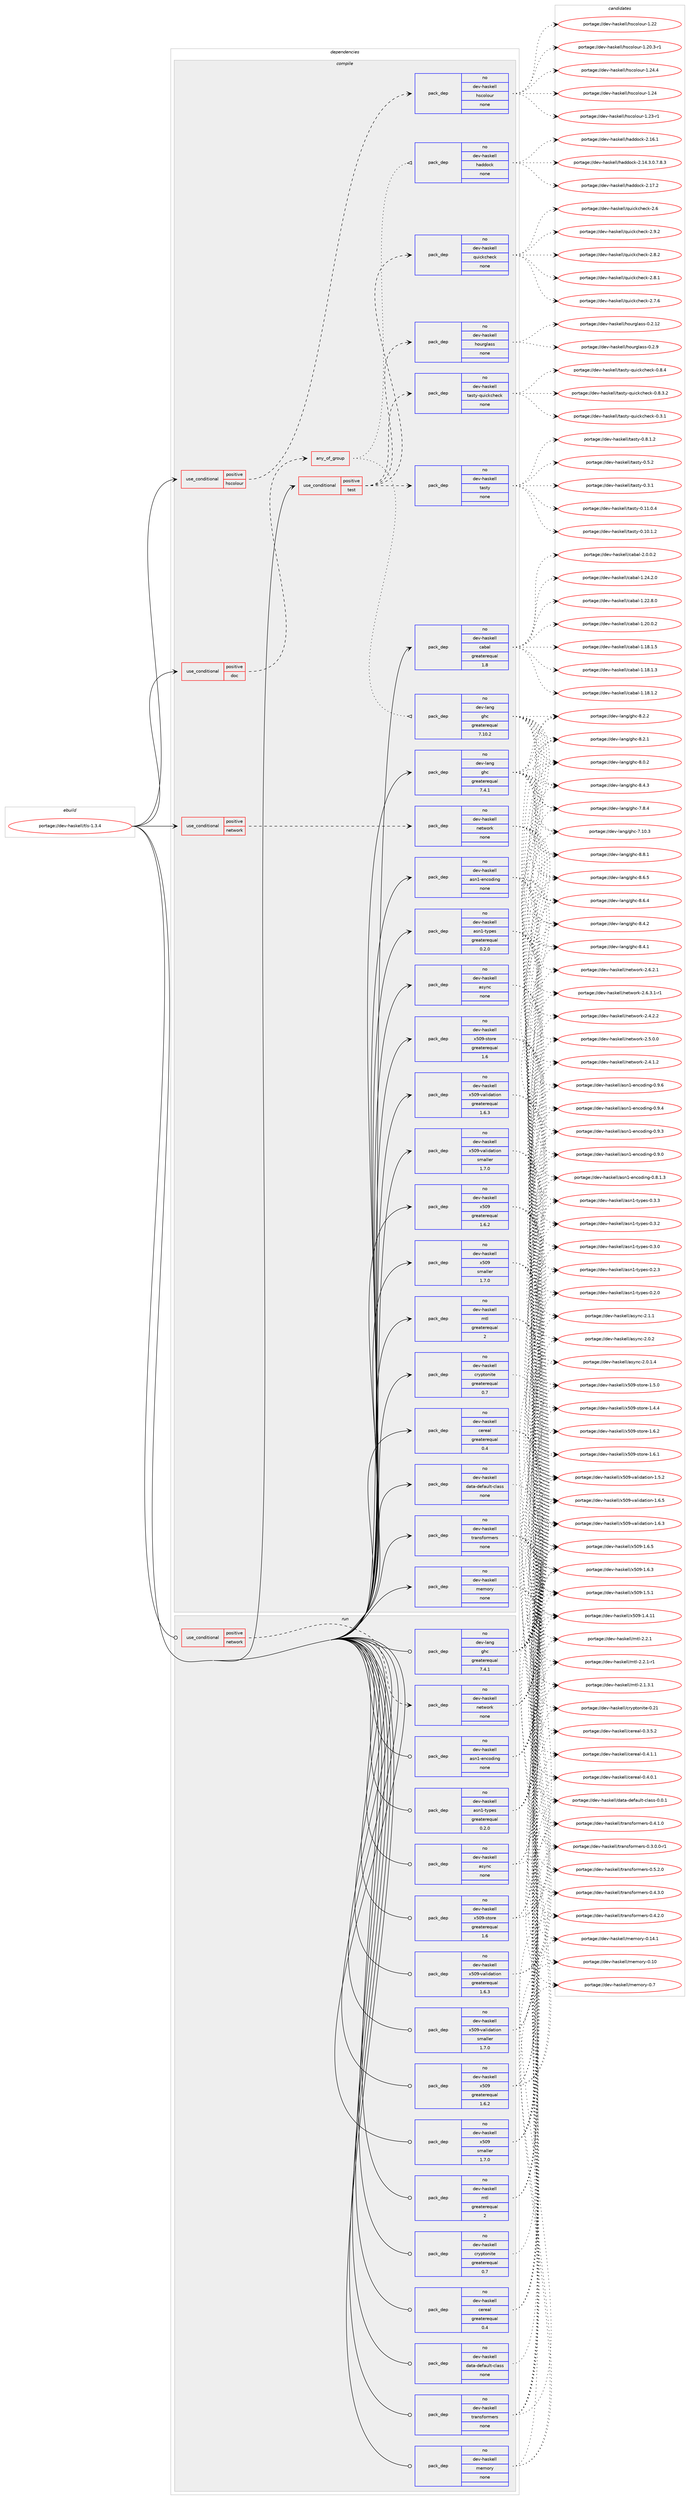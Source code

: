digraph prolog {

# *************
# Graph options
# *************

newrank=true;
concentrate=true;
compound=true;
graph [rankdir=LR,fontname=Helvetica,fontsize=10,ranksep=1.5];#, ranksep=2.5, nodesep=0.2];
edge  [arrowhead=vee];
node  [fontname=Helvetica,fontsize=10];

# **********
# The ebuild
# **********

subgraph cluster_leftcol {
color=gray;
label=<<i>ebuild</i>>;
id [label="portage://dev-haskell/tls-1.3.4", color=red, width=4, href="../dev-haskell/tls-1.3.4.svg"];
}

# ****************
# The dependencies
# ****************

subgraph cluster_midcol {
color=gray;
label=<<i>dependencies</i>>;
subgraph cluster_compile {
fillcolor="#eeeeee";
style=filled;
label=<<i>compile</i>>;
subgraph cond131262 {
dependency541137 [label=<<TABLE BORDER="0" CELLBORDER="1" CELLSPACING="0" CELLPADDING="4"><TR><TD ROWSPAN="3" CELLPADDING="10">use_conditional</TD></TR><TR><TD>positive</TD></TR><TR><TD>doc</TD></TR></TABLE>>, shape=none, color=red];
subgraph any5582 {
dependency541138 [label=<<TABLE BORDER="0" CELLBORDER="1" CELLSPACING="0" CELLPADDING="4"><TR><TD CELLPADDING="10">any_of_group</TD></TR></TABLE>>, shape=none, color=red];subgraph pack404056 {
dependency541139 [label=<<TABLE BORDER="0" CELLBORDER="1" CELLSPACING="0" CELLPADDING="4" WIDTH="220"><TR><TD ROWSPAN="6" CELLPADDING="30">pack_dep</TD></TR><TR><TD WIDTH="110">no</TD></TR><TR><TD>dev-haskell</TD></TR><TR><TD>haddock</TD></TR><TR><TD>none</TD></TR><TR><TD></TD></TR></TABLE>>, shape=none, color=blue];
}
dependency541138:e -> dependency541139:w [weight=20,style="dotted",arrowhead="oinv"];
subgraph pack404057 {
dependency541140 [label=<<TABLE BORDER="0" CELLBORDER="1" CELLSPACING="0" CELLPADDING="4" WIDTH="220"><TR><TD ROWSPAN="6" CELLPADDING="30">pack_dep</TD></TR><TR><TD WIDTH="110">no</TD></TR><TR><TD>dev-lang</TD></TR><TR><TD>ghc</TD></TR><TR><TD>greaterequal</TD></TR><TR><TD>7.10.2</TD></TR></TABLE>>, shape=none, color=blue];
}
dependency541138:e -> dependency541140:w [weight=20,style="dotted",arrowhead="oinv"];
}
dependency541137:e -> dependency541138:w [weight=20,style="dashed",arrowhead="vee"];
}
id:e -> dependency541137:w [weight=20,style="solid",arrowhead="vee"];
subgraph cond131263 {
dependency541141 [label=<<TABLE BORDER="0" CELLBORDER="1" CELLSPACING="0" CELLPADDING="4"><TR><TD ROWSPAN="3" CELLPADDING="10">use_conditional</TD></TR><TR><TD>positive</TD></TR><TR><TD>hscolour</TD></TR></TABLE>>, shape=none, color=red];
subgraph pack404058 {
dependency541142 [label=<<TABLE BORDER="0" CELLBORDER="1" CELLSPACING="0" CELLPADDING="4" WIDTH="220"><TR><TD ROWSPAN="6" CELLPADDING="30">pack_dep</TD></TR><TR><TD WIDTH="110">no</TD></TR><TR><TD>dev-haskell</TD></TR><TR><TD>hscolour</TD></TR><TR><TD>none</TD></TR><TR><TD></TD></TR></TABLE>>, shape=none, color=blue];
}
dependency541141:e -> dependency541142:w [weight=20,style="dashed",arrowhead="vee"];
}
id:e -> dependency541141:w [weight=20,style="solid",arrowhead="vee"];
subgraph cond131264 {
dependency541143 [label=<<TABLE BORDER="0" CELLBORDER="1" CELLSPACING="0" CELLPADDING="4"><TR><TD ROWSPAN="3" CELLPADDING="10">use_conditional</TD></TR><TR><TD>positive</TD></TR><TR><TD>network</TD></TR></TABLE>>, shape=none, color=red];
subgraph pack404059 {
dependency541144 [label=<<TABLE BORDER="0" CELLBORDER="1" CELLSPACING="0" CELLPADDING="4" WIDTH="220"><TR><TD ROWSPAN="6" CELLPADDING="30">pack_dep</TD></TR><TR><TD WIDTH="110">no</TD></TR><TR><TD>dev-haskell</TD></TR><TR><TD>network</TD></TR><TR><TD>none</TD></TR><TR><TD></TD></TR></TABLE>>, shape=none, color=blue];
}
dependency541143:e -> dependency541144:w [weight=20,style="dashed",arrowhead="vee"];
}
id:e -> dependency541143:w [weight=20,style="solid",arrowhead="vee"];
subgraph cond131265 {
dependency541145 [label=<<TABLE BORDER="0" CELLBORDER="1" CELLSPACING="0" CELLPADDING="4"><TR><TD ROWSPAN="3" CELLPADDING="10">use_conditional</TD></TR><TR><TD>positive</TD></TR><TR><TD>test</TD></TR></TABLE>>, shape=none, color=red];
subgraph pack404060 {
dependency541146 [label=<<TABLE BORDER="0" CELLBORDER="1" CELLSPACING="0" CELLPADDING="4" WIDTH="220"><TR><TD ROWSPAN="6" CELLPADDING="30">pack_dep</TD></TR><TR><TD WIDTH="110">no</TD></TR><TR><TD>dev-haskell</TD></TR><TR><TD>hourglass</TD></TR><TR><TD>none</TD></TR><TR><TD></TD></TR></TABLE>>, shape=none, color=blue];
}
dependency541145:e -> dependency541146:w [weight=20,style="dashed",arrowhead="vee"];
subgraph pack404061 {
dependency541147 [label=<<TABLE BORDER="0" CELLBORDER="1" CELLSPACING="0" CELLPADDING="4" WIDTH="220"><TR><TD ROWSPAN="6" CELLPADDING="30">pack_dep</TD></TR><TR><TD WIDTH="110">no</TD></TR><TR><TD>dev-haskell</TD></TR><TR><TD>quickcheck</TD></TR><TR><TD>none</TD></TR><TR><TD></TD></TR></TABLE>>, shape=none, color=blue];
}
dependency541145:e -> dependency541147:w [weight=20,style="dashed",arrowhead="vee"];
subgraph pack404062 {
dependency541148 [label=<<TABLE BORDER="0" CELLBORDER="1" CELLSPACING="0" CELLPADDING="4" WIDTH="220"><TR><TD ROWSPAN="6" CELLPADDING="30">pack_dep</TD></TR><TR><TD WIDTH="110">no</TD></TR><TR><TD>dev-haskell</TD></TR><TR><TD>tasty</TD></TR><TR><TD>none</TD></TR><TR><TD></TD></TR></TABLE>>, shape=none, color=blue];
}
dependency541145:e -> dependency541148:w [weight=20,style="dashed",arrowhead="vee"];
subgraph pack404063 {
dependency541149 [label=<<TABLE BORDER="0" CELLBORDER="1" CELLSPACING="0" CELLPADDING="4" WIDTH="220"><TR><TD ROWSPAN="6" CELLPADDING="30">pack_dep</TD></TR><TR><TD WIDTH="110">no</TD></TR><TR><TD>dev-haskell</TD></TR><TR><TD>tasty-quickcheck</TD></TR><TR><TD>none</TD></TR><TR><TD></TD></TR></TABLE>>, shape=none, color=blue];
}
dependency541145:e -> dependency541149:w [weight=20,style="dashed",arrowhead="vee"];
}
id:e -> dependency541145:w [weight=20,style="solid",arrowhead="vee"];
subgraph pack404064 {
dependency541150 [label=<<TABLE BORDER="0" CELLBORDER="1" CELLSPACING="0" CELLPADDING="4" WIDTH="220"><TR><TD ROWSPAN="6" CELLPADDING="30">pack_dep</TD></TR><TR><TD WIDTH="110">no</TD></TR><TR><TD>dev-haskell</TD></TR><TR><TD>asn1-encoding</TD></TR><TR><TD>none</TD></TR><TR><TD></TD></TR></TABLE>>, shape=none, color=blue];
}
id:e -> dependency541150:w [weight=20,style="solid",arrowhead="vee"];
subgraph pack404065 {
dependency541151 [label=<<TABLE BORDER="0" CELLBORDER="1" CELLSPACING="0" CELLPADDING="4" WIDTH="220"><TR><TD ROWSPAN="6" CELLPADDING="30">pack_dep</TD></TR><TR><TD WIDTH="110">no</TD></TR><TR><TD>dev-haskell</TD></TR><TR><TD>asn1-types</TD></TR><TR><TD>greaterequal</TD></TR><TR><TD>0.2.0</TD></TR></TABLE>>, shape=none, color=blue];
}
id:e -> dependency541151:w [weight=20,style="solid",arrowhead="vee"];
subgraph pack404066 {
dependency541152 [label=<<TABLE BORDER="0" CELLBORDER="1" CELLSPACING="0" CELLPADDING="4" WIDTH="220"><TR><TD ROWSPAN="6" CELLPADDING="30">pack_dep</TD></TR><TR><TD WIDTH="110">no</TD></TR><TR><TD>dev-haskell</TD></TR><TR><TD>async</TD></TR><TR><TD>none</TD></TR><TR><TD></TD></TR></TABLE>>, shape=none, color=blue];
}
id:e -> dependency541152:w [weight=20,style="solid",arrowhead="vee"];
subgraph pack404067 {
dependency541153 [label=<<TABLE BORDER="0" CELLBORDER="1" CELLSPACING="0" CELLPADDING="4" WIDTH="220"><TR><TD ROWSPAN="6" CELLPADDING="30">pack_dep</TD></TR><TR><TD WIDTH="110">no</TD></TR><TR><TD>dev-haskell</TD></TR><TR><TD>cabal</TD></TR><TR><TD>greaterequal</TD></TR><TR><TD>1.8</TD></TR></TABLE>>, shape=none, color=blue];
}
id:e -> dependency541153:w [weight=20,style="solid",arrowhead="vee"];
subgraph pack404068 {
dependency541154 [label=<<TABLE BORDER="0" CELLBORDER="1" CELLSPACING="0" CELLPADDING="4" WIDTH="220"><TR><TD ROWSPAN="6" CELLPADDING="30">pack_dep</TD></TR><TR><TD WIDTH="110">no</TD></TR><TR><TD>dev-haskell</TD></TR><TR><TD>cereal</TD></TR><TR><TD>greaterequal</TD></TR><TR><TD>0.4</TD></TR></TABLE>>, shape=none, color=blue];
}
id:e -> dependency541154:w [weight=20,style="solid",arrowhead="vee"];
subgraph pack404069 {
dependency541155 [label=<<TABLE BORDER="0" CELLBORDER="1" CELLSPACING="0" CELLPADDING="4" WIDTH="220"><TR><TD ROWSPAN="6" CELLPADDING="30">pack_dep</TD></TR><TR><TD WIDTH="110">no</TD></TR><TR><TD>dev-haskell</TD></TR><TR><TD>cryptonite</TD></TR><TR><TD>greaterequal</TD></TR><TR><TD>0.7</TD></TR></TABLE>>, shape=none, color=blue];
}
id:e -> dependency541155:w [weight=20,style="solid",arrowhead="vee"];
subgraph pack404070 {
dependency541156 [label=<<TABLE BORDER="0" CELLBORDER="1" CELLSPACING="0" CELLPADDING="4" WIDTH="220"><TR><TD ROWSPAN="6" CELLPADDING="30">pack_dep</TD></TR><TR><TD WIDTH="110">no</TD></TR><TR><TD>dev-haskell</TD></TR><TR><TD>data-default-class</TD></TR><TR><TD>none</TD></TR><TR><TD></TD></TR></TABLE>>, shape=none, color=blue];
}
id:e -> dependency541156:w [weight=20,style="solid",arrowhead="vee"];
subgraph pack404071 {
dependency541157 [label=<<TABLE BORDER="0" CELLBORDER="1" CELLSPACING="0" CELLPADDING="4" WIDTH="220"><TR><TD ROWSPAN="6" CELLPADDING="30">pack_dep</TD></TR><TR><TD WIDTH="110">no</TD></TR><TR><TD>dev-haskell</TD></TR><TR><TD>memory</TD></TR><TR><TD>none</TD></TR><TR><TD></TD></TR></TABLE>>, shape=none, color=blue];
}
id:e -> dependency541157:w [weight=20,style="solid",arrowhead="vee"];
subgraph pack404072 {
dependency541158 [label=<<TABLE BORDER="0" CELLBORDER="1" CELLSPACING="0" CELLPADDING="4" WIDTH="220"><TR><TD ROWSPAN="6" CELLPADDING="30">pack_dep</TD></TR><TR><TD WIDTH="110">no</TD></TR><TR><TD>dev-haskell</TD></TR><TR><TD>mtl</TD></TR><TR><TD>greaterequal</TD></TR><TR><TD>2</TD></TR></TABLE>>, shape=none, color=blue];
}
id:e -> dependency541158:w [weight=20,style="solid",arrowhead="vee"];
subgraph pack404073 {
dependency541159 [label=<<TABLE BORDER="0" CELLBORDER="1" CELLSPACING="0" CELLPADDING="4" WIDTH="220"><TR><TD ROWSPAN="6" CELLPADDING="30">pack_dep</TD></TR><TR><TD WIDTH="110">no</TD></TR><TR><TD>dev-haskell</TD></TR><TR><TD>transformers</TD></TR><TR><TD>none</TD></TR><TR><TD></TD></TR></TABLE>>, shape=none, color=blue];
}
id:e -> dependency541159:w [weight=20,style="solid",arrowhead="vee"];
subgraph pack404074 {
dependency541160 [label=<<TABLE BORDER="0" CELLBORDER="1" CELLSPACING="0" CELLPADDING="4" WIDTH="220"><TR><TD ROWSPAN="6" CELLPADDING="30">pack_dep</TD></TR><TR><TD WIDTH="110">no</TD></TR><TR><TD>dev-haskell</TD></TR><TR><TD>x509</TD></TR><TR><TD>greaterequal</TD></TR><TR><TD>1.6.2</TD></TR></TABLE>>, shape=none, color=blue];
}
id:e -> dependency541160:w [weight=20,style="solid",arrowhead="vee"];
subgraph pack404075 {
dependency541161 [label=<<TABLE BORDER="0" CELLBORDER="1" CELLSPACING="0" CELLPADDING="4" WIDTH="220"><TR><TD ROWSPAN="6" CELLPADDING="30">pack_dep</TD></TR><TR><TD WIDTH="110">no</TD></TR><TR><TD>dev-haskell</TD></TR><TR><TD>x509</TD></TR><TR><TD>smaller</TD></TR><TR><TD>1.7.0</TD></TR></TABLE>>, shape=none, color=blue];
}
id:e -> dependency541161:w [weight=20,style="solid",arrowhead="vee"];
subgraph pack404076 {
dependency541162 [label=<<TABLE BORDER="0" CELLBORDER="1" CELLSPACING="0" CELLPADDING="4" WIDTH="220"><TR><TD ROWSPAN="6" CELLPADDING="30">pack_dep</TD></TR><TR><TD WIDTH="110">no</TD></TR><TR><TD>dev-haskell</TD></TR><TR><TD>x509-store</TD></TR><TR><TD>greaterequal</TD></TR><TR><TD>1.6</TD></TR></TABLE>>, shape=none, color=blue];
}
id:e -> dependency541162:w [weight=20,style="solid",arrowhead="vee"];
subgraph pack404077 {
dependency541163 [label=<<TABLE BORDER="0" CELLBORDER="1" CELLSPACING="0" CELLPADDING="4" WIDTH="220"><TR><TD ROWSPAN="6" CELLPADDING="30">pack_dep</TD></TR><TR><TD WIDTH="110">no</TD></TR><TR><TD>dev-haskell</TD></TR><TR><TD>x509-validation</TD></TR><TR><TD>greaterequal</TD></TR><TR><TD>1.6.3</TD></TR></TABLE>>, shape=none, color=blue];
}
id:e -> dependency541163:w [weight=20,style="solid",arrowhead="vee"];
subgraph pack404078 {
dependency541164 [label=<<TABLE BORDER="0" CELLBORDER="1" CELLSPACING="0" CELLPADDING="4" WIDTH="220"><TR><TD ROWSPAN="6" CELLPADDING="30">pack_dep</TD></TR><TR><TD WIDTH="110">no</TD></TR><TR><TD>dev-haskell</TD></TR><TR><TD>x509-validation</TD></TR><TR><TD>smaller</TD></TR><TR><TD>1.7.0</TD></TR></TABLE>>, shape=none, color=blue];
}
id:e -> dependency541164:w [weight=20,style="solid",arrowhead="vee"];
subgraph pack404079 {
dependency541165 [label=<<TABLE BORDER="0" CELLBORDER="1" CELLSPACING="0" CELLPADDING="4" WIDTH="220"><TR><TD ROWSPAN="6" CELLPADDING="30">pack_dep</TD></TR><TR><TD WIDTH="110">no</TD></TR><TR><TD>dev-lang</TD></TR><TR><TD>ghc</TD></TR><TR><TD>greaterequal</TD></TR><TR><TD>7.4.1</TD></TR></TABLE>>, shape=none, color=blue];
}
id:e -> dependency541165:w [weight=20,style="solid",arrowhead="vee"];
}
subgraph cluster_compileandrun {
fillcolor="#eeeeee";
style=filled;
label=<<i>compile and run</i>>;
}
subgraph cluster_run {
fillcolor="#eeeeee";
style=filled;
label=<<i>run</i>>;
subgraph cond131266 {
dependency541166 [label=<<TABLE BORDER="0" CELLBORDER="1" CELLSPACING="0" CELLPADDING="4"><TR><TD ROWSPAN="3" CELLPADDING="10">use_conditional</TD></TR><TR><TD>positive</TD></TR><TR><TD>network</TD></TR></TABLE>>, shape=none, color=red];
subgraph pack404080 {
dependency541167 [label=<<TABLE BORDER="0" CELLBORDER="1" CELLSPACING="0" CELLPADDING="4" WIDTH="220"><TR><TD ROWSPAN="6" CELLPADDING="30">pack_dep</TD></TR><TR><TD WIDTH="110">no</TD></TR><TR><TD>dev-haskell</TD></TR><TR><TD>network</TD></TR><TR><TD>none</TD></TR><TR><TD></TD></TR></TABLE>>, shape=none, color=blue];
}
dependency541166:e -> dependency541167:w [weight=20,style="dashed",arrowhead="vee"];
}
id:e -> dependency541166:w [weight=20,style="solid",arrowhead="odot"];
subgraph pack404081 {
dependency541168 [label=<<TABLE BORDER="0" CELLBORDER="1" CELLSPACING="0" CELLPADDING="4" WIDTH="220"><TR><TD ROWSPAN="6" CELLPADDING="30">pack_dep</TD></TR><TR><TD WIDTH="110">no</TD></TR><TR><TD>dev-haskell</TD></TR><TR><TD>asn1-encoding</TD></TR><TR><TD>none</TD></TR><TR><TD></TD></TR></TABLE>>, shape=none, color=blue];
}
id:e -> dependency541168:w [weight=20,style="solid",arrowhead="odot"];
subgraph pack404082 {
dependency541169 [label=<<TABLE BORDER="0" CELLBORDER="1" CELLSPACING="0" CELLPADDING="4" WIDTH="220"><TR><TD ROWSPAN="6" CELLPADDING="30">pack_dep</TD></TR><TR><TD WIDTH="110">no</TD></TR><TR><TD>dev-haskell</TD></TR><TR><TD>asn1-types</TD></TR><TR><TD>greaterequal</TD></TR><TR><TD>0.2.0</TD></TR></TABLE>>, shape=none, color=blue];
}
id:e -> dependency541169:w [weight=20,style="solid",arrowhead="odot"];
subgraph pack404083 {
dependency541170 [label=<<TABLE BORDER="0" CELLBORDER="1" CELLSPACING="0" CELLPADDING="4" WIDTH="220"><TR><TD ROWSPAN="6" CELLPADDING="30">pack_dep</TD></TR><TR><TD WIDTH="110">no</TD></TR><TR><TD>dev-haskell</TD></TR><TR><TD>async</TD></TR><TR><TD>none</TD></TR><TR><TD></TD></TR></TABLE>>, shape=none, color=blue];
}
id:e -> dependency541170:w [weight=20,style="solid",arrowhead="odot"];
subgraph pack404084 {
dependency541171 [label=<<TABLE BORDER="0" CELLBORDER="1" CELLSPACING="0" CELLPADDING="4" WIDTH="220"><TR><TD ROWSPAN="6" CELLPADDING="30">pack_dep</TD></TR><TR><TD WIDTH="110">no</TD></TR><TR><TD>dev-haskell</TD></TR><TR><TD>cereal</TD></TR><TR><TD>greaterequal</TD></TR><TR><TD>0.4</TD></TR></TABLE>>, shape=none, color=blue];
}
id:e -> dependency541171:w [weight=20,style="solid",arrowhead="odot"];
subgraph pack404085 {
dependency541172 [label=<<TABLE BORDER="0" CELLBORDER="1" CELLSPACING="0" CELLPADDING="4" WIDTH="220"><TR><TD ROWSPAN="6" CELLPADDING="30">pack_dep</TD></TR><TR><TD WIDTH="110">no</TD></TR><TR><TD>dev-haskell</TD></TR><TR><TD>cryptonite</TD></TR><TR><TD>greaterequal</TD></TR><TR><TD>0.7</TD></TR></TABLE>>, shape=none, color=blue];
}
id:e -> dependency541172:w [weight=20,style="solid",arrowhead="odot"];
subgraph pack404086 {
dependency541173 [label=<<TABLE BORDER="0" CELLBORDER="1" CELLSPACING="0" CELLPADDING="4" WIDTH="220"><TR><TD ROWSPAN="6" CELLPADDING="30">pack_dep</TD></TR><TR><TD WIDTH="110">no</TD></TR><TR><TD>dev-haskell</TD></TR><TR><TD>data-default-class</TD></TR><TR><TD>none</TD></TR><TR><TD></TD></TR></TABLE>>, shape=none, color=blue];
}
id:e -> dependency541173:w [weight=20,style="solid",arrowhead="odot"];
subgraph pack404087 {
dependency541174 [label=<<TABLE BORDER="0" CELLBORDER="1" CELLSPACING="0" CELLPADDING="4" WIDTH="220"><TR><TD ROWSPAN="6" CELLPADDING="30">pack_dep</TD></TR><TR><TD WIDTH="110">no</TD></TR><TR><TD>dev-haskell</TD></TR><TR><TD>memory</TD></TR><TR><TD>none</TD></TR><TR><TD></TD></TR></TABLE>>, shape=none, color=blue];
}
id:e -> dependency541174:w [weight=20,style="solid",arrowhead="odot"];
subgraph pack404088 {
dependency541175 [label=<<TABLE BORDER="0" CELLBORDER="1" CELLSPACING="0" CELLPADDING="4" WIDTH="220"><TR><TD ROWSPAN="6" CELLPADDING="30">pack_dep</TD></TR><TR><TD WIDTH="110">no</TD></TR><TR><TD>dev-haskell</TD></TR><TR><TD>mtl</TD></TR><TR><TD>greaterequal</TD></TR><TR><TD>2</TD></TR></TABLE>>, shape=none, color=blue];
}
id:e -> dependency541175:w [weight=20,style="solid",arrowhead="odot"];
subgraph pack404089 {
dependency541176 [label=<<TABLE BORDER="0" CELLBORDER="1" CELLSPACING="0" CELLPADDING="4" WIDTH="220"><TR><TD ROWSPAN="6" CELLPADDING="30">pack_dep</TD></TR><TR><TD WIDTH="110">no</TD></TR><TR><TD>dev-haskell</TD></TR><TR><TD>transformers</TD></TR><TR><TD>none</TD></TR><TR><TD></TD></TR></TABLE>>, shape=none, color=blue];
}
id:e -> dependency541176:w [weight=20,style="solid",arrowhead="odot"];
subgraph pack404090 {
dependency541177 [label=<<TABLE BORDER="0" CELLBORDER="1" CELLSPACING="0" CELLPADDING="4" WIDTH="220"><TR><TD ROWSPAN="6" CELLPADDING="30">pack_dep</TD></TR><TR><TD WIDTH="110">no</TD></TR><TR><TD>dev-haskell</TD></TR><TR><TD>x509</TD></TR><TR><TD>greaterequal</TD></TR><TR><TD>1.6.2</TD></TR></TABLE>>, shape=none, color=blue];
}
id:e -> dependency541177:w [weight=20,style="solid",arrowhead="odot"];
subgraph pack404091 {
dependency541178 [label=<<TABLE BORDER="0" CELLBORDER="1" CELLSPACING="0" CELLPADDING="4" WIDTH="220"><TR><TD ROWSPAN="6" CELLPADDING="30">pack_dep</TD></TR><TR><TD WIDTH="110">no</TD></TR><TR><TD>dev-haskell</TD></TR><TR><TD>x509</TD></TR><TR><TD>smaller</TD></TR><TR><TD>1.7.0</TD></TR></TABLE>>, shape=none, color=blue];
}
id:e -> dependency541178:w [weight=20,style="solid",arrowhead="odot"];
subgraph pack404092 {
dependency541179 [label=<<TABLE BORDER="0" CELLBORDER="1" CELLSPACING="0" CELLPADDING="4" WIDTH="220"><TR><TD ROWSPAN="6" CELLPADDING="30">pack_dep</TD></TR><TR><TD WIDTH="110">no</TD></TR><TR><TD>dev-haskell</TD></TR><TR><TD>x509-store</TD></TR><TR><TD>greaterequal</TD></TR><TR><TD>1.6</TD></TR></TABLE>>, shape=none, color=blue];
}
id:e -> dependency541179:w [weight=20,style="solid",arrowhead="odot"];
subgraph pack404093 {
dependency541180 [label=<<TABLE BORDER="0" CELLBORDER="1" CELLSPACING="0" CELLPADDING="4" WIDTH="220"><TR><TD ROWSPAN="6" CELLPADDING="30">pack_dep</TD></TR><TR><TD WIDTH="110">no</TD></TR><TR><TD>dev-haskell</TD></TR><TR><TD>x509-validation</TD></TR><TR><TD>greaterequal</TD></TR><TR><TD>1.6.3</TD></TR></TABLE>>, shape=none, color=blue];
}
id:e -> dependency541180:w [weight=20,style="solid",arrowhead="odot"];
subgraph pack404094 {
dependency541181 [label=<<TABLE BORDER="0" CELLBORDER="1" CELLSPACING="0" CELLPADDING="4" WIDTH="220"><TR><TD ROWSPAN="6" CELLPADDING="30">pack_dep</TD></TR><TR><TD WIDTH="110">no</TD></TR><TR><TD>dev-haskell</TD></TR><TR><TD>x509-validation</TD></TR><TR><TD>smaller</TD></TR><TR><TD>1.7.0</TD></TR></TABLE>>, shape=none, color=blue];
}
id:e -> dependency541181:w [weight=20,style="solid",arrowhead="odot"];
subgraph pack404095 {
dependency541182 [label=<<TABLE BORDER="0" CELLBORDER="1" CELLSPACING="0" CELLPADDING="4" WIDTH="220"><TR><TD ROWSPAN="6" CELLPADDING="30">pack_dep</TD></TR><TR><TD WIDTH="110">no</TD></TR><TR><TD>dev-lang</TD></TR><TR><TD>ghc</TD></TR><TR><TD>greaterequal</TD></TR><TR><TD>7.4.1</TD></TR></TABLE>>, shape=none, color=blue];
}
id:e -> dependency541182:w [weight=20,style="solid",arrowhead="odot"];
}
}

# **************
# The candidates
# **************

subgraph cluster_choices {
rank=same;
color=gray;
label=<<i>candidates</i>>;

subgraph choice404056 {
color=black;
nodesep=1;
choice100101118451049711510710110810847104971001001119910745504649554650 [label="portage://dev-haskell/haddock-2.17.2", color=red, width=4,href="../dev-haskell/haddock-2.17.2.svg"];
choice100101118451049711510710110810847104971001001119910745504649544649 [label="portage://dev-haskell/haddock-2.16.1", color=red, width=4,href="../dev-haskell/haddock-2.16.1.svg"];
choice1001011184510497115107101108108471049710010011199107455046495246514648465546564651 [label="portage://dev-haskell/haddock-2.14.3.0.7.8.3", color=red, width=4,href="../dev-haskell/haddock-2.14.3.0.7.8.3.svg"];
dependency541139:e -> choice100101118451049711510710110810847104971001001119910745504649554650:w [style=dotted,weight="100"];
dependency541139:e -> choice100101118451049711510710110810847104971001001119910745504649544649:w [style=dotted,weight="100"];
dependency541139:e -> choice1001011184510497115107101108108471049710010011199107455046495246514648465546564651:w [style=dotted,weight="100"];
}
subgraph choice404057 {
color=black;
nodesep=1;
choice10010111845108971101034710310499455646564649 [label="portage://dev-lang/ghc-8.8.1", color=red, width=4,href="../dev-lang/ghc-8.8.1.svg"];
choice10010111845108971101034710310499455646544653 [label="portage://dev-lang/ghc-8.6.5", color=red, width=4,href="../dev-lang/ghc-8.6.5.svg"];
choice10010111845108971101034710310499455646544652 [label="portage://dev-lang/ghc-8.6.4", color=red, width=4,href="../dev-lang/ghc-8.6.4.svg"];
choice10010111845108971101034710310499455646524651 [label="portage://dev-lang/ghc-8.4.3", color=red, width=4,href="../dev-lang/ghc-8.4.3.svg"];
choice10010111845108971101034710310499455646524650 [label="portage://dev-lang/ghc-8.4.2", color=red, width=4,href="../dev-lang/ghc-8.4.2.svg"];
choice10010111845108971101034710310499455646524649 [label="portage://dev-lang/ghc-8.4.1", color=red, width=4,href="../dev-lang/ghc-8.4.1.svg"];
choice10010111845108971101034710310499455646504650 [label="portage://dev-lang/ghc-8.2.2", color=red, width=4,href="../dev-lang/ghc-8.2.2.svg"];
choice10010111845108971101034710310499455646504649 [label="portage://dev-lang/ghc-8.2.1", color=red, width=4,href="../dev-lang/ghc-8.2.1.svg"];
choice10010111845108971101034710310499455646484650 [label="portage://dev-lang/ghc-8.0.2", color=red, width=4,href="../dev-lang/ghc-8.0.2.svg"];
choice10010111845108971101034710310499455546564652 [label="portage://dev-lang/ghc-7.8.4", color=red, width=4,href="../dev-lang/ghc-7.8.4.svg"];
choice1001011184510897110103471031049945554649484651 [label="portage://dev-lang/ghc-7.10.3", color=red, width=4,href="../dev-lang/ghc-7.10.3.svg"];
dependency541140:e -> choice10010111845108971101034710310499455646564649:w [style=dotted,weight="100"];
dependency541140:e -> choice10010111845108971101034710310499455646544653:w [style=dotted,weight="100"];
dependency541140:e -> choice10010111845108971101034710310499455646544652:w [style=dotted,weight="100"];
dependency541140:e -> choice10010111845108971101034710310499455646524651:w [style=dotted,weight="100"];
dependency541140:e -> choice10010111845108971101034710310499455646524650:w [style=dotted,weight="100"];
dependency541140:e -> choice10010111845108971101034710310499455646524649:w [style=dotted,weight="100"];
dependency541140:e -> choice10010111845108971101034710310499455646504650:w [style=dotted,weight="100"];
dependency541140:e -> choice10010111845108971101034710310499455646504649:w [style=dotted,weight="100"];
dependency541140:e -> choice10010111845108971101034710310499455646484650:w [style=dotted,weight="100"];
dependency541140:e -> choice10010111845108971101034710310499455546564652:w [style=dotted,weight="100"];
dependency541140:e -> choice1001011184510897110103471031049945554649484651:w [style=dotted,weight="100"];
}
subgraph choice404058 {
color=black;
nodesep=1;
choice1001011184510497115107101108108471041159911110811111711445494650524652 [label="portage://dev-haskell/hscolour-1.24.4", color=red, width=4,href="../dev-haskell/hscolour-1.24.4.svg"];
choice100101118451049711510710110810847104115991111081111171144549465052 [label="portage://dev-haskell/hscolour-1.24", color=red, width=4,href="../dev-haskell/hscolour-1.24.svg"];
choice1001011184510497115107101108108471041159911110811111711445494650514511449 [label="portage://dev-haskell/hscolour-1.23-r1", color=red, width=4,href="../dev-haskell/hscolour-1.23-r1.svg"];
choice100101118451049711510710110810847104115991111081111171144549465050 [label="portage://dev-haskell/hscolour-1.22", color=red, width=4,href="../dev-haskell/hscolour-1.22.svg"];
choice10010111845104971151071011081084710411599111108111117114454946504846514511449 [label="portage://dev-haskell/hscolour-1.20.3-r1", color=red, width=4,href="../dev-haskell/hscolour-1.20.3-r1.svg"];
dependency541142:e -> choice1001011184510497115107101108108471041159911110811111711445494650524652:w [style=dotted,weight="100"];
dependency541142:e -> choice100101118451049711510710110810847104115991111081111171144549465052:w [style=dotted,weight="100"];
dependency541142:e -> choice1001011184510497115107101108108471041159911110811111711445494650514511449:w [style=dotted,weight="100"];
dependency541142:e -> choice100101118451049711510710110810847104115991111081111171144549465050:w [style=dotted,weight="100"];
dependency541142:e -> choice10010111845104971151071011081084710411599111108111117114454946504846514511449:w [style=dotted,weight="100"];
}
subgraph choice404059 {
color=black;
nodesep=1;
choice10010111845104971151071011081084711010111611911111410745504654465146494511449 [label="portage://dev-haskell/network-2.6.3.1-r1", color=red, width=4,href="../dev-haskell/network-2.6.3.1-r1.svg"];
choice1001011184510497115107101108108471101011161191111141074550465446504649 [label="portage://dev-haskell/network-2.6.2.1", color=red, width=4,href="../dev-haskell/network-2.6.2.1.svg"];
choice1001011184510497115107101108108471101011161191111141074550465346484648 [label="portage://dev-haskell/network-2.5.0.0", color=red, width=4,href="../dev-haskell/network-2.5.0.0.svg"];
choice1001011184510497115107101108108471101011161191111141074550465246504650 [label="portage://dev-haskell/network-2.4.2.2", color=red, width=4,href="../dev-haskell/network-2.4.2.2.svg"];
choice1001011184510497115107101108108471101011161191111141074550465246494650 [label="portage://dev-haskell/network-2.4.1.2", color=red, width=4,href="../dev-haskell/network-2.4.1.2.svg"];
dependency541144:e -> choice10010111845104971151071011081084711010111611911111410745504654465146494511449:w [style=dotted,weight="100"];
dependency541144:e -> choice1001011184510497115107101108108471101011161191111141074550465446504649:w [style=dotted,weight="100"];
dependency541144:e -> choice1001011184510497115107101108108471101011161191111141074550465346484648:w [style=dotted,weight="100"];
dependency541144:e -> choice1001011184510497115107101108108471101011161191111141074550465246504650:w [style=dotted,weight="100"];
dependency541144:e -> choice1001011184510497115107101108108471101011161191111141074550465246494650:w [style=dotted,weight="100"];
}
subgraph choice404060 {
color=black;
nodesep=1;
choice10010111845104971151071011081084710411111711410310897115115454846504657 [label="portage://dev-haskell/hourglass-0.2.9", color=red, width=4,href="../dev-haskell/hourglass-0.2.9.svg"];
choice1001011184510497115107101108108471041111171141031089711511545484650464950 [label="portage://dev-haskell/hourglass-0.2.12", color=red, width=4,href="../dev-haskell/hourglass-0.2.12.svg"];
dependency541146:e -> choice10010111845104971151071011081084710411111711410310897115115454846504657:w [style=dotted,weight="100"];
dependency541146:e -> choice1001011184510497115107101108108471041111171141031089711511545484650464950:w [style=dotted,weight="100"];
}
subgraph choice404061 {
color=black;
nodesep=1;
choice100101118451049711510710110810847113117105991079910410199107455046574650 [label="portage://dev-haskell/quickcheck-2.9.2", color=red, width=4,href="../dev-haskell/quickcheck-2.9.2.svg"];
choice100101118451049711510710110810847113117105991079910410199107455046564650 [label="portage://dev-haskell/quickcheck-2.8.2", color=red, width=4,href="../dev-haskell/quickcheck-2.8.2.svg"];
choice100101118451049711510710110810847113117105991079910410199107455046564649 [label="portage://dev-haskell/quickcheck-2.8.1", color=red, width=4,href="../dev-haskell/quickcheck-2.8.1.svg"];
choice100101118451049711510710110810847113117105991079910410199107455046554654 [label="portage://dev-haskell/quickcheck-2.7.6", color=red, width=4,href="../dev-haskell/quickcheck-2.7.6.svg"];
choice10010111845104971151071011081084711311710599107991041019910745504654 [label="portage://dev-haskell/quickcheck-2.6", color=red, width=4,href="../dev-haskell/quickcheck-2.6.svg"];
dependency541147:e -> choice100101118451049711510710110810847113117105991079910410199107455046574650:w [style=dotted,weight="100"];
dependency541147:e -> choice100101118451049711510710110810847113117105991079910410199107455046564650:w [style=dotted,weight="100"];
dependency541147:e -> choice100101118451049711510710110810847113117105991079910410199107455046564649:w [style=dotted,weight="100"];
dependency541147:e -> choice100101118451049711510710110810847113117105991079910410199107455046554654:w [style=dotted,weight="100"];
dependency541147:e -> choice10010111845104971151071011081084711311710599107991041019910745504654:w [style=dotted,weight="100"];
}
subgraph choice404062 {
color=black;
nodesep=1;
choice100101118451049711510710110810847116971151161214548465646494650 [label="portage://dev-haskell/tasty-0.8.1.2", color=red, width=4,href="../dev-haskell/tasty-0.8.1.2.svg"];
choice10010111845104971151071011081084711697115116121454846534650 [label="portage://dev-haskell/tasty-0.5.2", color=red, width=4,href="../dev-haskell/tasty-0.5.2.svg"];
choice10010111845104971151071011081084711697115116121454846514649 [label="portage://dev-haskell/tasty-0.3.1", color=red, width=4,href="../dev-haskell/tasty-0.3.1.svg"];
choice10010111845104971151071011081084711697115116121454846494946484652 [label="portage://dev-haskell/tasty-0.11.0.4", color=red, width=4,href="../dev-haskell/tasty-0.11.0.4.svg"];
choice10010111845104971151071011081084711697115116121454846494846494650 [label="portage://dev-haskell/tasty-0.10.1.2", color=red, width=4,href="../dev-haskell/tasty-0.10.1.2.svg"];
dependency541148:e -> choice100101118451049711510710110810847116971151161214548465646494650:w [style=dotted,weight="100"];
dependency541148:e -> choice10010111845104971151071011081084711697115116121454846534650:w [style=dotted,weight="100"];
dependency541148:e -> choice10010111845104971151071011081084711697115116121454846514649:w [style=dotted,weight="100"];
dependency541148:e -> choice10010111845104971151071011081084711697115116121454846494946484652:w [style=dotted,weight="100"];
dependency541148:e -> choice10010111845104971151071011081084711697115116121454846494846494650:w [style=dotted,weight="100"];
}
subgraph choice404063 {
color=black;
nodesep=1;
choice1001011184510497115107101108108471169711511612145113117105991079910410199107454846564652 [label="portage://dev-haskell/tasty-quickcheck-0.8.4", color=red, width=4,href="../dev-haskell/tasty-quickcheck-0.8.4.svg"];
choice10010111845104971151071011081084711697115116121451131171059910799104101991074548465646514650 [label="portage://dev-haskell/tasty-quickcheck-0.8.3.2", color=red, width=4,href="../dev-haskell/tasty-quickcheck-0.8.3.2.svg"];
choice1001011184510497115107101108108471169711511612145113117105991079910410199107454846514649 [label="portage://dev-haskell/tasty-quickcheck-0.3.1", color=red, width=4,href="../dev-haskell/tasty-quickcheck-0.3.1.svg"];
dependency541149:e -> choice1001011184510497115107101108108471169711511612145113117105991079910410199107454846564652:w [style=dotted,weight="100"];
dependency541149:e -> choice10010111845104971151071011081084711697115116121451131171059910799104101991074548465646514650:w [style=dotted,weight="100"];
dependency541149:e -> choice1001011184510497115107101108108471169711511612145113117105991079910410199107454846514649:w [style=dotted,weight="100"];
}
subgraph choice404064 {
color=black;
nodesep=1;
choice10010111845104971151071011081084797115110494510111099111100105110103454846574654 [label="portage://dev-haskell/asn1-encoding-0.9.6", color=red, width=4,href="../dev-haskell/asn1-encoding-0.9.6.svg"];
choice10010111845104971151071011081084797115110494510111099111100105110103454846574652 [label="portage://dev-haskell/asn1-encoding-0.9.4", color=red, width=4,href="../dev-haskell/asn1-encoding-0.9.4.svg"];
choice10010111845104971151071011081084797115110494510111099111100105110103454846574651 [label="portage://dev-haskell/asn1-encoding-0.9.3", color=red, width=4,href="../dev-haskell/asn1-encoding-0.9.3.svg"];
choice10010111845104971151071011081084797115110494510111099111100105110103454846574648 [label="portage://dev-haskell/asn1-encoding-0.9.0", color=red, width=4,href="../dev-haskell/asn1-encoding-0.9.0.svg"];
choice100101118451049711510710110810847971151104945101110991111001051101034548465646494651 [label="portage://dev-haskell/asn1-encoding-0.8.1.3", color=red, width=4,href="../dev-haskell/asn1-encoding-0.8.1.3.svg"];
dependency541150:e -> choice10010111845104971151071011081084797115110494510111099111100105110103454846574654:w [style=dotted,weight="100"];
dependency541150:e -> choice10010111845104971151071011081084797115110494510111099111100105110103454846574652:w [style=dotted,weight="100"];
dependency541150:e -> choice10010111845104971151071011081084797115110494510111099111100105110103454846574651:w [style=dotted,weight="100"];
dependency541150:e -> choice10010111845104971151071011081084797115110494510111099111100105110103454846574648:w [style=dotted,weight="100"];
dependency541150:e -> choice100101118451049711510710110810847971151104945101110991111001051101034548465646494651:w [style=dotted,weight="100"];
}
subgraph choice404065 {
color=black;
nodesep=1;
choice100101118451049711510710110810847971151104945116121112101115454846514651 [label="portage://dev-haskell/asn1-types-0.3.3", color=red, width=4,href="../dev-haskell/asn1-types-0.3.3.svg"];
choice100101118451049711510710110810847971151104945116121112101115454846514650 [label="portage://dev-haskell/asn1-types-0.3.2", color=red, width=4,href="../dev-haskell/asn1-types-0.3.2.svg"];
choice100101118451049711510710110810847971151104945116121112101115454846514648 [label="portage://dev-haskell/asn1-types-0.3.0", color=red, width=4,href="../dev-haskell/asn1-types-0.3.0.svg"];
choice100101118451049711510710110810847971151104945116121112101115454846504651 [label="portage://dev-haskell/asn1-types-0.2.3", color=red, width=4,href="../dev-haskell/asn1-types-0.2.3.svg"];
choice100101118451049711510710110810847971151104945116121112101115454846504648 [label="portage://dev-haskell/asn1-types-0.2.0", color=red, width=4,href="../dev-haskell/asn1-types-0.2.0.svg"];
dependency541151:e -> choice100101118451049711510710110810847971151104945116121112101115454846514651:w [style=dotted,weight="100"];
dependency541151:e -> choice100101118451049711510710110810847971151104945116121112101115454846514650:w [style=dotted,weight="100"];
dependency541151:e -> choice100101118451049711510710110810847971151104945116121112101115454846514648:w [style=dotted,weight="100"];
dependency541151:e -> choice100101118451049711510710110810847971151104945116121112101115454846504651:w [style=dotted,weight="100"];
dependency541151:e -> choice100101118451049711510710110810847971151104945116121112101115454846504648:w [style=dotted,weight="100"];
}
subgraph choice404066 {
color=black;
nodesep=1;
choice1001011184510497115107101108108479711512111099455046494649 [label="portage://dev-haskell/async-2.1.1", color=red, width=4,href="../dev-haskell/async-2.1.1.svg"];
choice1001011184510497115107101108108479711512111099455046484650 [label="portage://dev-haskell/async-2.0.2", color=red, width=4,href="../dev-haskell/async-2.0.2.svg"];
choice10010111845104971151071011081084797115121110994550464846494652 [label="portage://dev-haskell/async-2.0.1.4", color=red, width=4,href="../dev-haskell/async-2.0.1.4.svg"];
dependency541152:e -> choice1001011184510497115107101108108479711512111099455046494649:w [style=dotted,weight="100"];
dependency541152:e -> choice1001011184510497115107101108108479711512111099455046484650:w [style=dotted,weight="100"];
dependency541152:e -> choice10010111845104971151071011081084797115121110994550464846494652:w [style=dotted,weight="100"];
}
subgraph choice404067 {
color=black;
nodesep=1;
choice100101118451049711510710110810847999798971084550464846484650 [label="portage://dev-haskell/cabal-2.0.0.2", color=red, width=4,href="../dev-haskell/cabal-2.0.0.2.svg"];
choice10010111845104971151071011081084799979897108454946505246504648 [label="portage://dev-haskell/cabal-1.24.2.0", color=red, width=4,href="../dev-haskell/cabal-1.24.2.0.svg"];
choice10010111845104971151071011081084799979897108454946505046564648 [label="portage://dev-haskell/cabal-1.22.8.0", color=red, width=4,href="../dev-haskell/cabal-1.22.8.0.svg"];
choice10010111845104971151071011081084799979897108454946504846484650 [label="portage://dev-haskell/cabal-1.20.0.2", color=red, width=4,href="../dev-haskell/cabal-1.20.0.2.svg"];
choice10010111845104971151071011081084799979897108454946495646494653 [label="portage://dev-haskell/cabal-1.18.1.5", color=red, width=4,href="../dev-haskell/cabal-1.18.1.5.svg"];
choice10010111845104971151071011081084799979897108454946495646494651 [label="portage://dev-haskell/cabal-1.18.1.3", color=red, width=4,href="../dev-haskell/cabal-1.18.1.3.svg"];
choice10010111845104971151071011081084799979897108454946495646494650 [label="portage://dev-haskell/cabal-1.18.1.2", color=red, width=4,href="../dev-haskell/cabal-1.18.1.2.svg"];
dependency541153:e -> choice100101118451049711510710110810847999798971084550464846484650:w [style=dotted,weight="100"];
dependency541153:e -> choice10010111845104971151071011081084799979897108454946505246504648:w [style=dotted,weight="100"];
dependency541153:e -> choice10010111845104971151071011081084799979897108454946505046564648:w [style=dotted,weight="100"];
dependency541153:e -> choice10010111845104971151071011081084799979897108454946504846484650:w [style=dotted,weight="100"];
dependency541153:e -> choice10010111845104971151071011081084799979897108454946495646494653:w [style=dotted,weight="100"];
dependency541153:e -> choice10010111845104971151071011081084799979897108454946495646494651:w [style=dotted,weight="100"];
dependency541153:e -> choice10010111845104971151071011081084799979897108454946495646494650:w [style=dotted,weight="100"];
}
subgraph choice404068 {
color=black;
nodesep=1;
choice10010111845104971151071011081084799101114101971084548465246494649 [label="portage://dev-haskell/cereal-0.4.1.1", color=red, width=4,href="../dev-haskell/cereal-0.4.1.1.svg"];
choice10010111845104971151071011081084799101114101971084548465246484649 [label="portage://dev-haskell/cereal-0.4.0.1", color=red, width=4,href="../dev-haskell/cereal-0.4.0.1.svg"];
choice10010111845104971151071011081084799101114101971084548465146534650 [label="portage://dev-haskell/cereal-0.3.5.2", color=red, width=4,href="../dev-haskell/cereal-0.3.5.2.svg"];
dependency541154:e -> choice10010111845104971151071011081084799101114101971084548465246494649:w [style=dotted,weight="100"];
dependency541154:e -> choice10010111845104971151071011081084799101114101971084548465246484649:w [style=dotted,weight="100"];
dependency541154:e -> choice10010111845104971151071011081084799101114101971084548465146534650:w [style=dotted,weight="100"];
}
subgraph choice404069 {
color=black;
nodesep=1;
choice100101118451049711510710110810847991141211121161111101051161014548465049 [label="portage://dev-haskell/cryptonite-0.21", color=red, width=4,href="../dev-haskell/cryptonite-0.21.svg"];
dependency541155:e -> choice100101118451049711510710110810847991141211121161111101051161014548465049:w [style=dotted,weight="100"];
}
subgraph choice404070 {
color=black;
nodesep=1;
choice10010111845104971151071011081084710097116974510010110297117108116459910897115115454846484649 [label="portage://dev-haskell/data-default-class-0.0.1", color=red, width=4,href="../dev-haskell/data-default-class-0.0.1.svg"];
dependency541156:e -> choice10010111845104971151071011081084710097116974510010110297117108116459910897115115454846484649:w [style=dotted,weight="100"];
}
subgraph choice404071 {
color=black;
nodesep=1;
choice10010111845104971151071011081084710910110911111412145484655 [label="portage://dev-haskell/memory-0.7", color=red, width=4,href="../dev-haskell/memory-0.7.svg"];
choice10010111845104971151071011081084710910110911111412145484649524649 [label="portage://dev-haskell/memory-0.14.1", color=red, width=4,href="../dev-haskell/memory-0.14.1.svg"];
choice1001011184510497115107101108108471091011091111141214548464948 [label="portage://dev-haskell/memory-0.10", color=red, width=4,href="../dev-haskell/memory-0.10.svg"];
dependency541157:e -> choice10010111845104971151071011081084710910110911111412145484655:w [style=dotted,weight="100"];
dependency541157:e -> choice10010111845104971151071011081084710910110911111412145484649524649:w [style=dotted,weight="100"];
dependency541157:e -> choice1001011184510497115107101108108471091011091111141214548464948:w [style=dotted,weight="100"];
}
subgraph choice404072 {
color=black;
nodesep=1;
choice1001011184510497115107101108108471091161084550465046494511449 [label="portage://dev-haskell/mtl-2.2.1-r1", color=red, width=4,href="../dev-haskell/mtl-2.2.1-r1.svg"];
choice100101118451049711510710110810847109116108455046504649 [label="portage://dev-haskell/mtl-2.2.1", color=red, width=4,href="../dev-haskell/mtl-2.2.1.svg"];
choice1001011184510497115107101108108471091161084550464946514649 [label="portage://dev-haskell/mtl-2.1.3.1", color=red, width=4,href="../dev-haskell/mtl-2.1.3.1.svg"];
dependency541158:e -> choice1001011184510497115107101108108471091161084550465046494511449:w [style=dotted,weight="100"];
dependency541158:e -> choice100101118451049711510710110810847109116108455046504649:w [style=dotted,weight="100"];
dependency541158:e -> choice1001011184510497115107101108108471091161084550464946514649:w [style=dotted,weight="100"];
}
subgraph choice404073 {
color=black;
nodesep=1;
choice100101118451049711510710110810847116114971101151021111141091011141154548465346504648 [label="portage://dev-haskell/transformers-0.5.2.0", color=red, width=4,href="../dev-haskell/transformers-0.5.2.0.svg"];
choice100101118451049711510710110810847116114971101151021111141091011141154548465246514648 [label="portage://dev-haskell/transformers-0.4.3.0", color=red, width=4,href="../dev-haskell/transformers-0.4.3.0.svg"];
choice100101118451049711510710110810847116114971101151021111141091011141154548465246504648 [label="portage://dev-haskell/transformers-0.4.2.0", color=red, width=4,href="../dev-haskell/transformers-0.4.2.0.svg"];
choice100101118451049711510710110810847116114971101151021111141091011141154548465246494648 [label="portage://dev-haskell/transformers-0.4.1.0", color=red, width=4,href="../dev-haskell/transformers-0.4.1.0.svg"];
choice1001011184510497115107101108108471161149711011510211111410910111411545484651464846484511449 [label="portage://dev-haskell/transformers-0.3.0.0-r1", color=red, width=4,href="../dev-haskell/transformers-0.3.0.0-r1.svg"];
dependency541159:e -> choice100101118451049711510710110810847116114971101151021111141091011141154548465346504648:w [style=dotted,weight="100"];
dependency541159:e -> choice100101118451049711510710110810847116114971101151021111141091011141154548465246514648:w [style=dotted,weight="100"];
dependency541159:e -> choice100101118451049711510710110810847116114971101151021111141091011141154548465246504648:w [style=dotted,weight="100"];
dependency541159:e -> choice100101118451049711510710110810847116114971101151021111141091011141154548465246494648:w [style=dotted,weight="100"];
dependency541159:e -> choice1001011184510497115107101108108471161149711011510211111410910111411545484651464846484511449:w [style=dotted,weight="100"];
}
subgraph choice404074 {
color=black;
nodesep=1;
choice100101118451049711510710110810847120534857454946544653 [label="portage://dev-haskell/x509-1.6.5", color=red, width=4,href="../dev-haskell/x509-1.6.5.svg"];
choice100101118451049711510710110810847120534857454946544651 [label="portage://dev-haskell/x509-1.6.3", color=red, width=4,href="../dev-haskell/x509-1.6.3.svg"];
choice100101118451049711510710110810847120534857454946534649 [label="portage://dev-haskell/x509-1.5.1", color=red, width=4,href="../dev-haskell/x509-1.5.1.svg"];
choice10010111845104971151071011081084712053485745494652464949 [label="portage://dev-haskell/x509-1.4.11", color=red, width=4,href="../dev-haskell/x509-1.4.11.svg"];
dependency541160:e -> choice100101118451049711510710110810847120534857454946544653:w [style=dotted,weight="100"];
dependency541160:e -> choice100101118451049711510710110810847120534857454946544651:w [style=dotted,weight="100"];
dependency541160:e -> choice100101118451049711510710110810847120534857454946534649:w [style=dotted,weight="100"];
dependency541160:e -> choice10010111845104971151071011081084712053485745494652464949:w [style=dotted,weight="100"];
}
subgraph choice404075 {
color=black;
nodesep=1;
choice100101118451049711510710110810847120534857454946544653 [label="portage://dev-haskell/x509-1.6.5", color=red, width=4,href="../dev-haskell/x509-1.6.5.svg"];
choice100101118451049711510710110810847120534857454946544651 [label="portage://dev-haskell/x509-1.6.3", color=red, width=4,href="../dev-haskell/x509-1.6.3.svg"];
choice100101118451049711510710110810847120534857454946534649 [label="portage://dev-haskell/x509-1.5.1", color=red, width=4,href="../dev-haskell/x509-1.5.1.svg"];
choice10010111845104971151071011081084712053485745494652464949 [label="portage://dev-haskell/x509-1.4.11", color=red, width=4,href="../dev-haskell/x509-1.4.11.svg"];
dependency541161:e -> choice100101118451049711510710110810847120534857454946544653:w [style=dotted,weight="100"];
dependency541161:e -> choice100101118451049711510710110810847120534857454946544651:w [style=dotted,weight="100"];
dependency541161:e -> choice100101118451049711510710110810847120534857454946534649:w [style=dotted,weight="100"];
dependency541161:e -> choice10010111845104971151071011081084712053485745494652464949:w [style=dotted,weight="100"];
}
subgraph choice404076 {
color=black;
nodesep=1;
choice10010111845104971151071011081084712053485745115116111114101454946544650 [label="portage://dev-haskell/x509-store-1.6.2", color=red, width=4,href="../dev-haskell/x509-store-1.6.2.svg"];
choice10010111845104971151071011081084712053485745115116111114101454946544649 [label="portage://dev-haskell/x509-store-1.6.1", color=red, width=4,href="../dev-haskell/x509-store-1.6.1.svg"];
choice10010111845104971151071011081084712053485745115116111114101454946534648 [label="portage://dev-haskell/x509-store-1.5.0", color=red, width=4,href="../dev-haskell/x509-store-1.5.0.svg"];
choice10010111845104971151071011081084712053485745115116111114101454946524652 [label="portage://dev-haskell/x509-store-1.4.4", color=red, width=4,href="../dev-haskell/x509-store-1.4.4.svg"];
dependency541162:e -> choice10010111845104971151071011081084712053485745115116111114101454946544650:w [style=dotted,weight="100"];
dependency541162:e -> choice10010111845104971151071011081084712053485745115116111114101454946544649:w [style=dotted,weight="100"];
dependency541162:e -> choice10010111845104971151071011081084712053485745115116111114101454946534648:w [style=dotted,weight="100"];
dependency541162:e -> choice10010111845104971151071011081084712053485745115116111114101454946524652:w [style=dotted,weight="100"];
}
subgraph choice404077 {
color=black;
nodesep=1;
choice100101118451049711510710110810847120534857451189710810510097116105111110454946544653 [label="portage://dev-haskell/x509-validation-1.6.5", color=red, width=4,href="../dev-haskell/x509-validation-1.6.5.svg"];
choice100101118451049711510710110810847120534857451189710810510097116105111110454946544651 [label="portage://dev-haskell/x509-validation-1.6.3", color=red, width=4,href="../dev-haskell/x509-validation-1.6.3.svg"];
choice100101118451049711510710110810847120534857451189710810510097116105111110454946534650 [label="portage://dev-haskell/x509-validation-1.5.2", color=red, width=4,href="../dev-haskell/x509-validation-1.5.2.svg"];
dependency541163:e -> choice100101118451049711510710110810847120534857451189710810510097116105111110454946544653:w [style=dotted,weight="100"];
dependency541163:e -> choice100101118451049711510710110810847120534857451189710810510097116105111110454946544651:w [style=dotted,weight="100"];
dependency541163:e -> choice100101118451049711510710110810847120534857451189710810510097116105111110454946534650:w [style=dotted,weight="100"];
}
subgraph choice404078 {
color=black;
nodesep=1;
choice100101118451049711510710110810847120534857451189710810510097116105111110454946544653 [label="portage://dev-haskell/x509-validation-1.6.5", color=red, width=4,href="../dev-haskell/x509-validation-1.6.5.svg"];
choice100101118451049711510710110810847120534857451189710810510097116105111110454946544651 [label="portage://dev-haskell/x509-validation-1.6.3", color=red, width=4,href="../dev-haskell/x509-validation-1.6.3.svg"];
choice100101118451049711510710110810847120534857451189710810510097116105111110454946534650 [label="portage://dev-haskell/x509-validation-1.5.2", color=red, width=4,href="../dev-haskell/x509-validation-1.5.2.svg"];
dependency541164:e -> choice100101118451049711510710110810847120534857451189710810510097116105111110454946544653:w [style=dotted,weight="100"];
dependency541164:e -> choice100101118451049711510710110810847120534857451189710810510097116105111110454946544651:w [style=dotted,weight="100"];
dependency541164:e -> choice100101118451049711510710110810847120534857451189710810510097116105111110454946534650:w [style=dotted,weight="100"];
}
subgraph choice404079 {
color=black;
nodesep=1;
choice10010111845108971101034710310499455646564649 [label="portage://dev-lang/ghc-8.8.1", color=red, width=4,href="../dev-lang/ghc-8.8.1.svg"];
choice10010111845108971101034710310499455646544653 [label="portage://dev-lang/ghc-8.6.5", color=red, width=4,href="../dev-lang/ghc-8.6.5.svg"];
choice10010111845108971101034710310499455646544652 [label="portage://dev-lang/ghc-8.6.4", color=red, width=4,href="../dev-lang/ghc-8.6.4.svg"];
choice10010111845108971101034710310499455646524651 [label="portage://dev-lang/ghc-8.4.3", color=red, width=4,href="../dev-lang/ghc-8.4.3.svg"];
choice10010111845108971101034710310499455646524650 [label="portage://dev-lang/ghc-8.4.2", color=red, width=4,href="../dev-lang/ghc-8.4.2.svg"];
choice10010111845108971101034710310499455646524649 [label="portage://dev-lang/ghc-8.4.1", color=red, width=4,href="../dev-lang/ghc-8.4.1.svg"];
choice10010111845108971101034710310499455646504650 [label="portage://dev-lang/ghc-8.2.2", color=red, width=4,href="../dev-lang/ghc-8.2.2.svg"];
choice10010111845108971101034710310499455646504649 [label="portage://dev-lang/ghc-8.2.1", color=red, width=4,href="../dev-lang/ghc-8.2.1.svg"];
choice10010111845108971101034710310499455646484650 [label="portage://dev-lang/ghc-8.0.2", color=red, width=4,href="../dev-lang/ghc-8.0.2.svg"];
choice10010111845108971101034710310499455546564652 [label="portage://dev-lang/ghc-7.8.4", color=red, width=4,href="../dev-lang/ghc-7.8.4.svg"];
choice1001011184510897110103471031049945554649484651 [label="portage://dev-lang/ghc-7.10.3", color=red, width=4,href="../dev-lang/ghc-7.10.3.svg"];
dependency541165:e -> choice10010111845108971101034710310499455646564649:w [style=dotted,weight="100"];
dependency541165:e -> choice10010111845108971101034710310499455646544653:w [style=dotted,weight="100"];
dependency541165:e -> choice10010111845108971101034710310499455646544652:w [style=dotted,weight="100"];
dependency541165:e -> choice10010111845108971101034710310499455646524651:w [style=dotted,weight="100"];
dependency541165:e -> choice10010111845108971101034710310499455646524650:w [style=dotted,weight="100"];
dependency541165:e -> choice10010111845108971101034710310499455646524649:w [style=dotted,weight="100"];
dependency541165:e -> choice10010111845108971101034710310499455646504650:w [style=dotted,weight="100"];
dependency541165:e -> choice10010111845108971101034710310499455646504649:w [style=dotted,weight="100"];
dependency541165:e -> choice10010111845108971101034710310499455646484650:w [style=dotted,weight="100"];
dependency541165:e -> choice10010111845108971101034710310499455546564652:w [style=dotted,weight="100"];
dependency541165:e -> choice1001011184510897110103471031049945554649484651:w [style=dotted,weight="100"];
}
subgraph choice404080 {
color=black;
nodesep=1;
choice10010111845104971151071011081084711010111611911111410745504654465146494511449 [label="portage://dev-haskell/network-2.6.3.1-r1", color=red, width=4,href="../dev-haskell/network-2.6.3.1-r1.svg"];
choice1001011184510497115107101108108471101011161191111141074550465446504649 [label="portage://dev-haskell/network-2.6.2.1", color=red, width=4,href="../dev-haskell/network-2.6.2.1.svg"];
choice1001011184510497115107101108108471101011161191111141074550465346484648 [label="portage://dev-haskell/network-2.5.0.0", color=red, width=4,href="../dev-haskell/network-2.5.0.0.svg"];
choice1001011184510497115107101108108471101011161191111141074550465246504650 [label="portage://dev-haskell/network-2.4.2.2", color=red, width=4,href="../dev-haskell/network-2.4.2.2.svg"];
choice1001011184510497115107101108108471101011161191111141074550465246494650 [label="portage://dev-haskell/network-2.4.1.2", color=red, width=4,href="../dev-haskell/network-2.4.1.2.svg"];
dependency541167:e -> choice10010111845104971151071011081084711010111611911111410745504654465146494511449:w [style=dotted,weight="100"];
dependency541167:e -> choice1001011184510497115107101108108471101011161191111141074550465446504649:w [style=dotted,weight="100"];
dependency541167:e -> choice1001011184510497115107101108108471101011161191111141074550465346484648:w [style=dotted,weight="100"];
dependency541167:e -> choice1001011184510497115107101108108471101011161191111141074550465246504650:w [style=dotted,weight="100"];
dependency541167:e -> choice1001011184510497115107101108108471101011161191111141074550465246494650:w [style=dotted,weight="100"];
}
subgraph choice404081 {
color=black;
nodesep=1;
choice10010111845104971151071011081084797115110494510111099111100105110103454846574654 [label="portage://dev-haskell/asn1-encoding-0.9.6", color=red, width=4,href="../dev-haskell/asn1-encoding-0.9.6.svg"];
choice10010111845104971151071011081084797115110494510111099111100105110103454846574652 [label="portage://dev-haskell/asn1-encoding-0.9.4", color=red, width=4,href="../dev-haskell/asn1-encoding-0.9.4.svg"];
choice10010111845104971151071011081084797115110494510111099111100105110103454846574651 [label="portage://dev-haskell/asn1-encoding-0.9.3", color=red, width=4,href="../dev-haskell/asn1-encoding-0.9.3.svg"];
choice10010111845104971151071011081084797115110494510111099111100105110103454846574648 [label="portage://dev-haskell/asn1-encoding-0.9.0", color=red, width=4,href="../dev-haskell/asn1-encoding-0.9.0.svg"];
choice100101118451049711510710110810847971151104945101110991111001051101034548465646494651 [label="portage://dev-haskell/asn1-encoding-0.8.1.3", color=red, width=4,href="../dev-haskell/asn1-encoding-0.8.1.3.svg"];
dependency541168:e -> choice10010111845104971151071011081084797115110494510111099111100105110103454846574654:w [style=dotted,weight="100"];
dependency541168:e -> choice10010111845104971151071011081084797115110494510111099111100105110103454846574652:w [style=dotted,weight="100"];
dependency541168:e -> choice10010111845104971151071011081084797115110494510111099111100105110103454846574651:w [style=dotted,weight="100"];
dependency541168:e -> choice10010111845104971151071011081084797115110494510111099111100105110103454846574648:w [style=dotted,weight="100"];
dependency541168:e -> choice100101118451049711510710110810847971151104945101110991111001051101034548465646494651:w [style=dotted,weight="100"];
}
subgraph choice404082 {
color=black;
nodesep=1;
choice100101118451049711510710110810847971151104945116121112101115454846514651 [label="portage://dev-haskell/asn1-types-0.3.3", color=red, width=4,href="../dev-haskell/asn1-types-0.3.3.svg"];
choice100101118451049711510710110810847971151104945116121112101115454846514650 [label="portage://dev-haskell/asn1-types-0.3.2", color=red, width=4,href="../dev-haskell/asn1-types-0.3.2.svg"];
choice100101118451049711510710110810847971151104945116121112101115454846514648 [label="portage://dev-haskell/asn1-types-0.3.0", color=red, width=4,href="../dev-haskell/asn1-types-0.3.0.svg"];
choice100101118451049711510710110810847971151104945116121112101115454846504651 [label="portage://dev-haskell/asn1-types-0.2.3", color=red, width=4,href="../dev-haskell/asn1-types-0.2.3.svg"];
choice100101118451049711510710110810847971151104945116121112101115454846504648 [label="portage://dev-haskell/asn1-types-0.2.0", color=red, width=4,href="../dev-haskell/asn1-types-0.2.0.svg"];
dependency541169:e -> choice100101118451049711510710110810847971151104945116121112101115454846514651:w [style=dotted,weight="100"];
dependency541169:e -> choice100101118451049711510710110810847971151104945116121112101115454846514650:w [style=dotted,weight="100"];
dependency541169:e -> choice100101118451049711510710110810847971151104945116121112101115454846514648:w [style=dotted,weight="100"];
dependency541169:e -> choice100101118451049711510710110810847971151104945116121112101115454846504651:w [style=dotted,weight="100"];
dependency541169:e -> choice100101118451049711510710110810847971151104945116121112101115454846504648:w [style=dotted,weight="100"];
}
subgraph choice404083 {
color=black;
nodesep=1;
choice1001011184510497115107101108108479711512111099455046494649 [label="portage://dev-haskell/async-2.1.1", color=red, width=4,href="../dev-haskell/async-2.1.1.svg"];
choice1001011184510497115107101108108479711512111099455046484650 [label="portage://dev-haskell/async-2.0.2", color=red, width=4,href="../dev-haskell/async-2.0.2.svg"];
choice10010111845104971151071011081084797115121110994550464846494652 [label="portage://dev-haskell/async-2.0.1.4", color=red, width=4,href="../dev-haskell/async-2.0.1.4.svg"];
dependency541170:e -> choice1001011184510497115107101108108479711512111099455046494649:w [style=dotted,weight="100"];
dependency541170:e -> choice1001011184510497115107101108108479711512111099455046484650:w [style=dotted,weight="100"];
dependency541170:e -> choice10010111845104971151071011081084797115121110994550464846494652:w [style=dotted,weight="100"];
}
subgraph choice404084 {
color=black;
nodesep=1;
choice10010111845104971151071011081084799101114101971084548465246494649 [label="portage://dev-haskell/cereal-0.4.1.1", color=red, width=4,href="../dev-haskell/cereal-0.4.1.1.svg"];
choice10010111845104971151071011081084799101114101971084548465246484649 [label="portage://dev-haskell/cereal-0.4.0.1", color=red, width=4,href="../dev-haskell/cereal-0.4.0.1.svg"];
choice10010111845104971151071011081084799101114101971084548465146534650 [label="portage://dev-haskell/cereal-0.3.5.2", color=red, width=4,href="../dev-haskell/cereal-0.3.5.2.svg"];
dependency541171:e -> choice10010111845104971151071011081084799101114101971084548465246494649:w [style=dotted,weight="100"];
dependency541171:e -> choice10010111845104971151071011081084799101114101971084548465246484649:w [style=dotted,weight="100"];
dependency541171:e -> choice10010111845104971151071011081084799101114101971084548465146534650:w [style=dotted,weight="100"];
}
subgraph choice404085 {
color=black;
nodesep=1;
choice100101118451049711510710110810847991141211121161111101051161014548465049 [label="portage://dev-haskell/cryptonite-0.21", color=red, width=4,href="../dev-haskell/cryptonite-0.21.svg"];
dependency541172:e -> choice100101118451049711510710110810847991141211121161111101051161014548465049:w [style=dotted,weight="100"];
}
subgraph choice404086 {
color=black;
nodesep=1;
choice10010111845104971151071011081084710097116974510010110297117108116459910897115115454846484649 [label="portage://dev-haskell/data-default-class-0.0.1", color=red, width=4,href="../dev-haskell/data-default-class-0.0.1.svg"];
dependency541173:e -> choice10010111845104971151071011081084710097116974510010110297117108116459910897115115454846484649:w [style=dotted,weight="100"];
}
subgraph choice404087 {
color=black;
nodesep=1;
choice10010111845104971151071011081084710910110911111412145484655 [label="portage://dev-haskell/memory-0.7", color=red, width=4,href="../dev-haskell/memory-0.7.svg"];
choice10010111845104971151071011081084710910110911111412145484649524649 [label="portage://dev-haskell/memory-0.14.1", color=red, width=4,href="../dev-haskell/memory-0.14.1.svg"];
choice1001011184510497115107101108108471091011091111141214548464948 [label="portage://dev-haskell/memory-0.10", color=red, width=4,href="../dev-haskell/memory-0.10.svg"];
dependency541174:e -> choice10010111845104971151071011081084710910110911111412145484655:w [style=dotted,weight="100"];
dependency541174:e -> choice10010111845104971151071011081084710910110911111412145484649524649:w [style=dotted,weight="100"];
dependency541174:e -> choice1001011184510497115107101108108471091011091111141214548464948:w [style=dotted,weight="100"];
}
subgraph choice404088 {
color=black;
nodesep=1;
choice1001011184510497115107101108108471091161084550465046494511449 [label="portage://dev-haskell/mtl-2.2.1-r1", color=red, width=4,href="../dev-haskell/mtl-2.2.1-r1.svg"];
choice100101118451049711510710110810847109116108455046504649 [label="portage://dev-haskell/mtl-2.2.1", color=red, width=4,href="../dev-haskell/mtl-2.2.1.svg"];
choice1001011184510497115107101108108471091161084550464946514649 [label="portage://dev-haskell/mtl-2.1.3.1", color=red, width=4,href="../dev-haskell/mtl-2.1.3.1.svg"];
dependency541175:e -> choice1001011184510497115107101108108471091161084550465046494511449:w [style=dotted,weight="100"];
dependency541175:e -> choice100101118451049711510710110810847109116108455046504649:w [style=dotted,weight="100"];
dependency541175:e -> choice1001011184510497115107101108108471091161084550464946514649:w [style=dotted,weight="100"];
}
subgraph choice404089 {
color=black;
nodesep=1;
choice100101118451049711510710110810847116114971101151021111141091011141154548465346504648 [label="portage://dev-haskell/transformers-0.5.2.0", color=red, width=4,href="../dev-haskell/transformers-0.5.2.0.svg"];
choice100101118451049711510710110810847116114971101151021111141091011141154548465246514648 [label="portage://dev-haskell/transformers-0.4.3.0", color=red, width=4,href="../dev-haskell/transformers-0.4.3.0.svg"];
choice100101118451049711510710110810847116114971101151021111141091011141154548465246504648 [label="portage://dev-haskell/transformers-0.4.2.0", color=red, width=4,href="../dev-haskell/transformers-0.4.2.0.svg"];
choice100101118451049711510710110810847116114971101151021111141091011141154548465246494648 [label="portage://dev-haskell/transformers-0.4.1.0", color=red, width=4,href="../dev-haskell/transformers-0.4.1.0.svg"];
choice1001011184510497115107101108108471161149711011510211111410910111411545484651464846484511449 [label="portage://dev-haskell/transformers-0.3.0.0-r1", color=red, width=4,href="../dev-haskell/transformers-0.3.0.0-r1.svg"];
dependency541176:e -> choice100101118451049711510710110810847116114971101151021111141091011141154548465346504648:w [style=dotted,weight="100"];
dependency541176:e -> choice100101118451049711510710110810847116114971101151021111141091011141154548465246514648:w [style=dotted,weight="100"];
dependency541176:e -> choice100101118451049711510710110810847116114971101151021111141091011141154548465246504648:w [style=dotted,weight="100"];
dependency541176:e -> choice100101118451049711510710110810847116114971101151021111141091011141154548465246494648:w [style=dotted,weight="100"];
dependency541176:e -> choice1001011184510497115107101108108471161149711011510211111410910111411545484651464846484511449:w [style=dotted,weight="100"];
}
subgraph choice404090 {
color=black;
nodesep=1;
choice100101118451049711510710110810847120534857454946544653 [label="portage://dev-haskell/x509-1.6.5", color=red, width=4,href="../dev-haskell/x509-1.6.5.svg"];
choice100101118451049711510710110810847120534857454946544651 [label="portage://dev-haskell/x509-1.6.3", color=red, width=4,href="../dev-haskell/x509-1.6.3.svg"];
choice100101118451049711510710110810847120534857454946534649 [label="portage://dev-haskell/x509-1.5.1", color=red, width=4,href="../dev-haskell/x509-1.5.1.svg"];
choice10010111845104971151071011081084712053485745494652464949 [label="portage://dev-haskell/x509-1.4.11", color=red, width=4,href="../dev-haskell/x509-1.4.11.svg"];
dependency541177:e -> choice100101118451049711510710110810847120534857454946544653:w [style=dotted,weight="100"];
dependency541177:e -> choice100101118451049711510710110810847120534857454946544651:w [style=dotted,weight="100"];
dependency541177:e -> choice100101118451049711510710110810847120534857454946534649:w [style=dotted,weight="100"];
dependency541177:e -> choice10010111845104971151071011081084712053485745494652464949:w [style=dotted,weight="100"];
}
subgraph choice404091 {
color=black;
nodesep=1;
choice100101118451049711510710110810847120534857454946544653 [label="portage://dev-haskell/x509-1.6.5", color=red, width=4,href="../dev-haskell/x509-1.6.5.svg"];
choice100101118451049711510710110810847120534857454946544651 [label="portage://dev-haskell/x509-1.6.3", color=red, width=4,href="../dev-haskell/x509-1.6.3.svg"];
choice100101118451049711510710110810847120534857454946534649 [label="portage://dev-haskell/x509-1.5.1", color=red, width=4,href="../dev-haskell/x509-1.5.1.svg"];
choice10010111845104971151071011081084712053485745494652464949 [label="portage://dev-haskell/x509-1.4.11", color=red, width=4,href="../dev-haskell/x509-1.4.11.svg"];
dependency541178:e -> choice100101118451049711510710110810847120534857454946544653:w [style=dotted,weight="100"];
dependency541178:e -> choice100101118451049711510710110810847120534857454946544651:w [style=dotted,weight="100"];
dependency541178:e -> choice100101118451049711510710110810847120534857454946534649:w [style=dotted,weight="100"];
dependency541178:e -> choice10010111845104971151071011081084712053485745494652464949:w [style=dotted,weight="100"];
}
subgraph choice404092 {
color=black;
nodesep=1;
choice10010111845104971151071011081084712053485745115116111114101454946544650 [label="portage://dev-haskell/x509-store-1.6.2", color=red, width=4,href="../dev-haskell/x509-store-1.6.2.svg"];
choice10010111845104971151071011081084712053485745115116111114101454946544649 [label="portage://dev-haskell/x509-store-1.6.1", color=red, width=4,href="../dev-haskell/x509-store-1.6.1.svg"];
choice10010111845104971151071011081084712053485745115116111114101454946534648 [label="portage://dev-haskell/x509-store-1.5.0", color=red, width=4,href="../dev-haskell/x509-store-1.5.0.svg"];
choice10010111845104971151071011081084712053485745115116111114101454946524652 [label="portage://dev-haskell/x509-store-1.4.4", color=red, width=4,href="../dev-haskell/x509-store-1.4.4.svg"];
dependency541179:e -> choice10010111845104971151071011081084712053485745115116111114101454946544650:w [style=dotted,weight="100"];
dependency541179:e -> choice10010111845104971151071011081084712053485745115116111114101454946544649:w [style=dotted,weight="100"];
dependency541179:e -> choice10010111845104971151071011081084712053485745115116111114101454946534648:w [style=dotted,weight="100"];
dependency541179:e -> choice10010111845104971151071011081084712053485745115116111114101454946524652:w [style=dotted,weight="100"];
}
subgraph choice404093 {
color=black;
nodesep=1;
choice100101118451049711510710110810847120534857451189710810510097116105111110454946544653 [label="portage://dev-haskell/x509-validation-1.6.5", color=red, width=4,href="../dev-haskell/x509-validation-1.6.5.svg"];
choice100101118451049711510710110810847120534857451189710810510097116105111110454946544651 [label="portage://dev-haskell/x509-validation-1.6.3", color=red, width=4,href="../dev-haskell/x509-validation-1.6.3.svg"];
choice100101118451049711510710110810847120534857451189710810510097116105111110454946534650 [label="portage://dev-haskell/x509-validation-1.5.2", color=red, width=4,href="../dev-haskell/x509-validation-1.5.2.svg"];
dependency541180:e -> choice100101118451049711510710110810847120534857451189710810510097116105111110454946544653:w [style=dotted,weight="100"];
dependency541180:e -> choice100101118451049711510710110810847120534857451189710810510097116105111110454946544651:w [style=dotted,weight="100"];
dependency541180:e -> choice100101118451049711510710110810847120534857451189710810510097116105111110454946534650:w [style=dotted,weight="100"];
}
subgraph choice404094 {
color=black;
nodesep=1;
choice100101118451049711510710110810847120534857451189710810510097116105111110454946544653 [label="portage://dev-haskell/x509-validation-1.6.5", color=red, width=4,href="../dev-haskell/x509-validation-1.6.5.svg"];
choice100101118451049711510710110810847120534857451189710810510097116105111110454946544651 [label="portage://dev-haskell/x509-validation-1.6.3", color=red, width=4,href="../dev-haskell/x509-validation-1.6.3.svg"];
choice100101118451049711510710110810847120534857451189710810510097116105111110454946534650 [label="portage://dev-haskell/x509-validation-1.5.2", color=red, width=4,href="../dev-haskell/x509-validation-1.5.2.svg"];
dependency541181:e -> choice100101118451049711510710110810847120534857451189710810510097116105111110454946544653:w [style=dotted,weight="100"];
dependency541181:e -> choice100101118451049711510710110810847120534857451189710810510097116105111110454946544651:w [style=dotted,weight="100"];
dependency541181:e -> choice100101118451049711510710110810847120534857451189710810510097116105111110454946534650:w [style=dotted,weight="100"];
}
subgraph choice404095 {
color=black;
nodesep=1;
choice10010111845108971101034710310499455646564649 [label="portage://dev-lang/ghc-8.8.1", color=red, width=4,href="../dev-lang/ghc-8.8.1.svg"];
choice10010111845108971101034710310499455646544653 [label="portage://dev-lang/ghc-8.6.5", color=red, width=4,href="../dev-lang/ghc-8.6.5.svg"];
choice10010111845108971101034710310499455646544652 [label="portage://dev-lang/ghc-8.6.4", color=red, width=4,href="../dev-lang/ghc-8.6.4.svg"];
choice10010111845108971101034710310499455646524651 [label="portage://dev-lang/ghc-8.4.3", color=red, width=4,href="../dev-lang/ghc-8.4.3.svg"];
choice10010111845108971101034710310499455646524650 [label="portage://dev-lang/ghc-8.4.2", color=red, width=4,href="../dev-lang/ghc-8.4.2.svg"];
choice10010111845108971101034710310499455646524649 [label="portage://dev-lang/ghc-8.4.1", color=red, width=4,href="../dev-lang/ghc-8.4.1.svg"];
choice10010111845108971101034710310499455646504650 [label="portage://dev-lang/ghc-8.2.2", color=red, width=4,href="../dev-lang/ghc-8.2.2.svg"];
choice10010111845108971101034710310499455646504649 [label="portage://dev-lang/ghc-8.2.1", color=red, width=4,href="../dev-lang/ghc-8.2.1.svg"];
choice10010111845108971101034710310499455646484650 [label="portage://dev-lang/ghc-8.0.2", color=red, width=4,href="../dev-lang/ghc-8.0.2.svg"];
choice10010111845108971101034710310499455546564652 [label="portage://dev-lang/ghc-7.8.4", color=red, width=4,href="../dev-lang/ghc-7.8.4.svg"];
choice1001011184510897110103471031049945554649484651 [label="portage://dev-lang/ghc-7.10.3", color=red, width=4,href="../dev-lang/ghc-7.10.3.svg"];
dependency541182:e -> choice10010111845108971101034710310499455646564649:w [style=dotted,weight="100"];
dependency541182:e -> choice10010111845108971101034710310499455646544653:w [style=dotted,weight="100"];
dependency541182:e -> choice10010111845108971101034710310499455646544652:w [style=dotted,weight="100"];
dependency541182:e -> choice10010111845108971101034710310499455646524651:w [style=dotted,weight="100"];
dependency541182:e -> choice10010111845108971101034710310499455646524650:w [style=dotted,weight="100"];
dependency541182:e -> choice10010111845108971101034710310499455646524649:w [style=dotted,weight="100"];
dependency541182:e -> choice10010111845108971101034710310499455646504650:w [style=dotted,weight="100"];
dependency541182:e -> choice10010111845108971101034710310499455646504649:w [style=dotted,weight="100"];
dependency541182:e -> choice10010111845108971101034710310499455646484650:w [style=dotted,weight="100"];
dependency541182:e -> choice10010111845108971101034710310499455546564652:w [style=dotted,weight="100"];
dependency541182:e -> choice1001011184510897110103471031049945554649484651:w [style=dotted,weight="100"];
}
}

}
